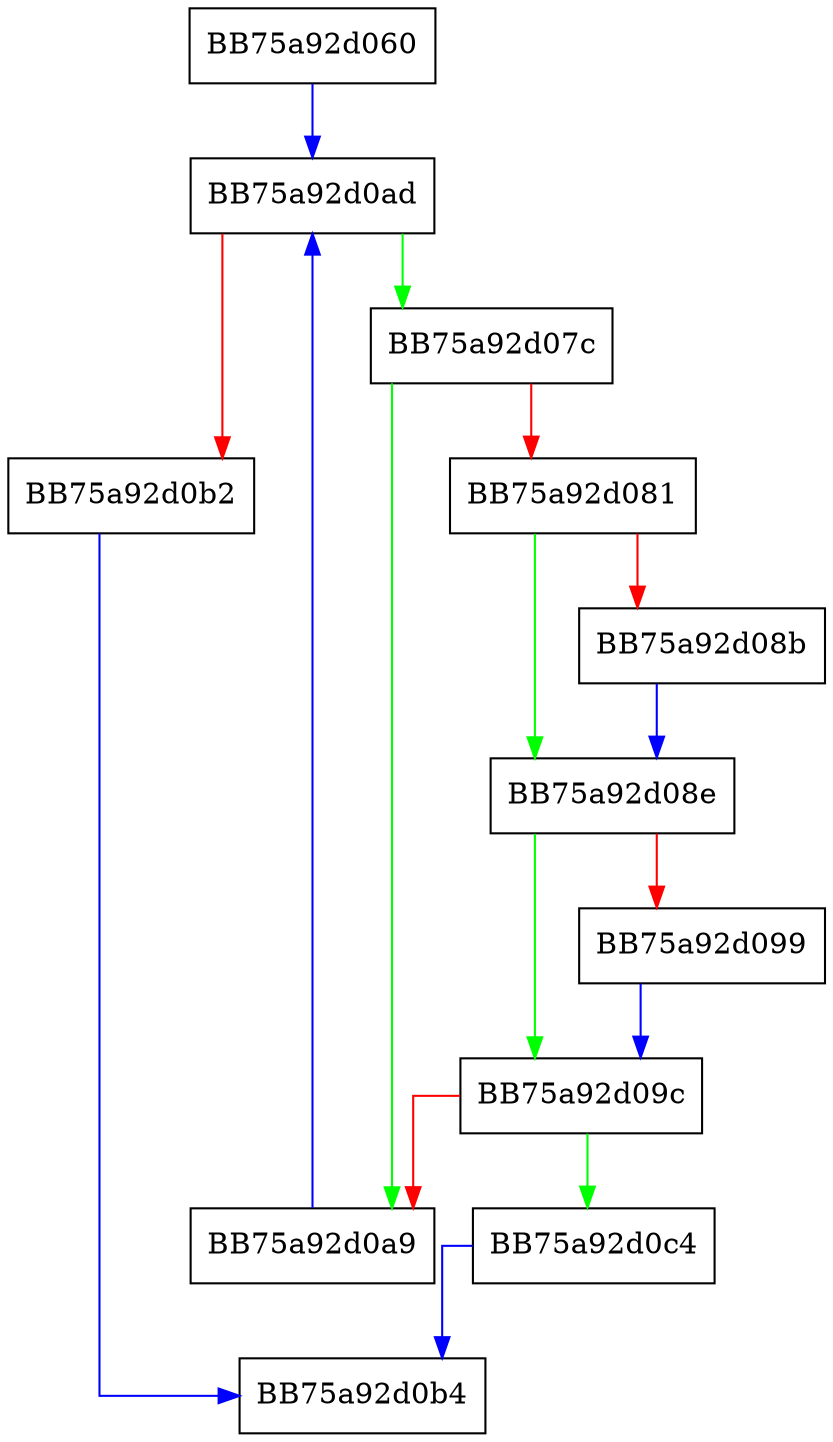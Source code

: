 digraph is_system_folder {
  node [shape="box"];
  graph [splines=ortho];
  BB75a92d060 -> BB75a92d0ad [color="blue"];
  BB75a92d07c -> BB75a92d0a9 [color="green"];
  BB75a92d07c -> BB75a92d081 [color="red"];
  BB75a92d081 -> BB75a92d08e [color="green"];
  BB75a92d081 -> BB75a92d08b [color="red"];
  BB75a92d08b -> BB75a92d08e [color="blue"];
  BB75a92d08e -> BB75a92d09c [color="green"];
  BB75a92d08e -> BB75a92d099 [color="red"];
  BB75a92d099 -> BB75a92d09c [color="blue"];
  BB75a92d09c -> BB75a92d0c4 [color="green"];
  BB75a92d09c -> BB75a92d0a9 [color="red"];
  BB75a92d0a9 -> BB75a92d0ad [color="blue"];
  BB75a92d0ad -> BB75a92d07c [color="green"];
  BB75a92d0ad -> BB75a92d0b2 [color="red"];
  BB75a92d0b2 -> BB75a92d0b4 [color="blue"];
  BB75a92d0c4 -> BB75a92d0b4 [color="blue"];
}